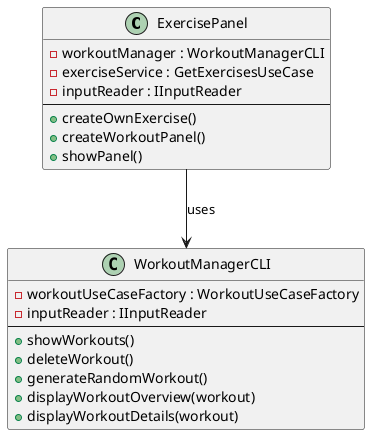 @startuml
class ExercisePanel {
  - workoutManager : WorkoutManagerCLI
  - exerciseService : GetExercisesUseCase
  - inputReader : IInputReader
  --
  + createOwnExercise()
  + createWorkoutPanel()
  + showPanel()
}

class WorkoutManagerCLI {
  - workoutUseCaseFactory : WorkoutUseCaseFactory
  - inputReader : IInputReader
  --
  + showWorkouts()
  + deleteWorkout()
  + generateRandomWorkout()
  + displayWorkoutOverview(workout)
  + displayWorkoutDetails(workout)
}

ExercisePanel --> WorkoutManagerCLI : uses
@enduml
